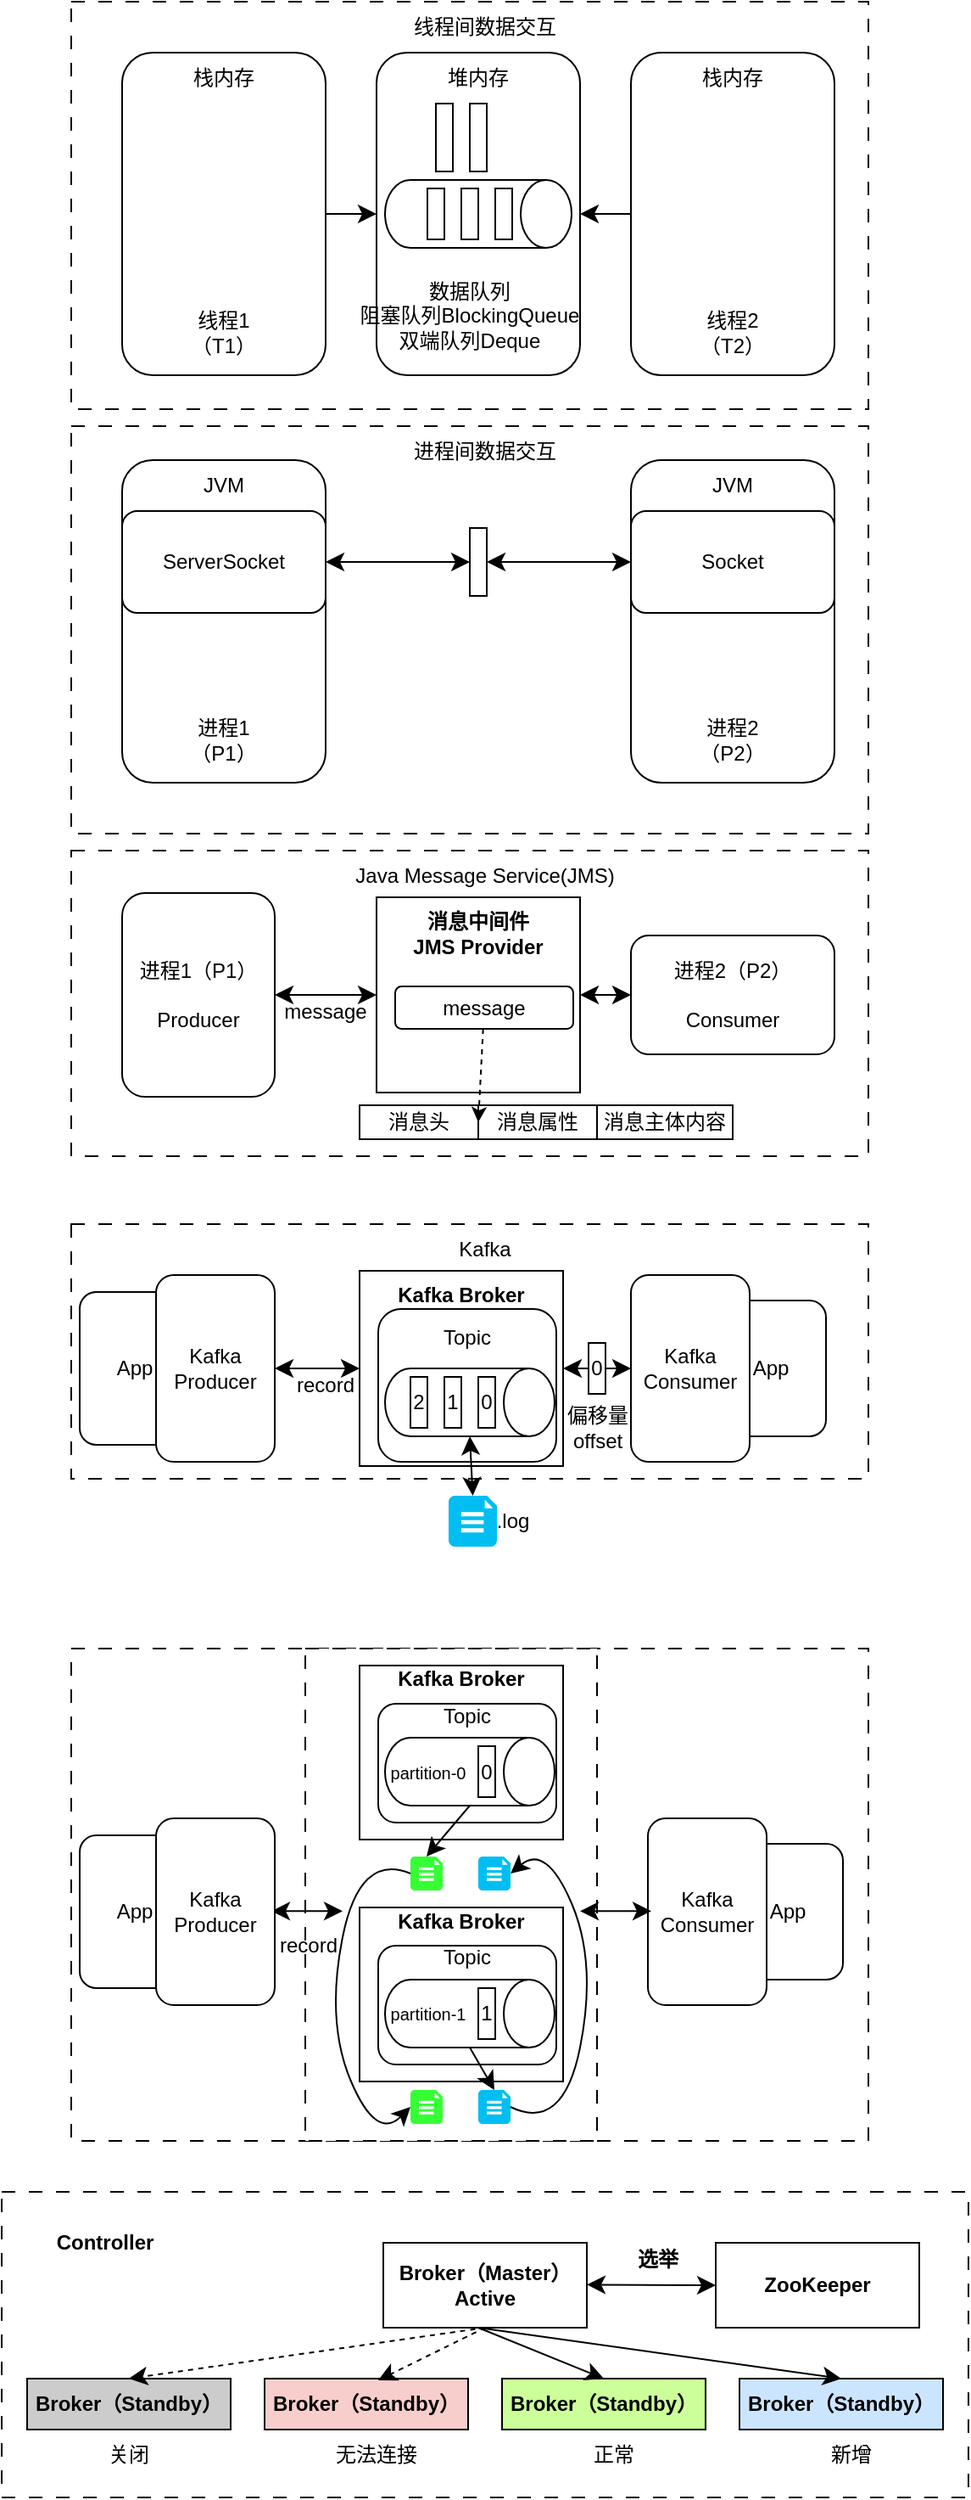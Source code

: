 <mxfile version="28.2.6">
  <diagram name="第 1 页" id="5BtlQXgvriHQuw9evYZK">
    <mxGraphModel dx="773" dy="365" grid="1" gridSize="10" guides="1" tooltips="1" connect="1" arrows="1" fold="1" page="1" pageScale="1" pageWidth="827" pageHeight="1169" math="0" shadow="0">
      <root>
        <mxCell id="0" />
        <mxCell id="1" parent="0" />
        <mxCell id="c5aSLV_P5iDfDfkf1W3S-2" value="" style="rounded=0;whiteSpace=wrap;html=1;dashed=1;dashPattern=8 8;align=left;" vertex="1" parent="1">
          <mxGeometry x="129" y="1380" width="570" height="180" as="geometry" />
        </mxCell>
        <mxCell id="Z-SN7MBsSyZbgGFgeS7H-33" value="" style="rounded=0;whiteSpace=wrap;html=1;dashed=1;dashPattern=8 8;" parent="1" vertex="1">
          <mxGeometry x="170" y="1060" width="470" height="290" as="geometry" />
        </mxCell>
        <mxCell id="Z-SN7MBsSyZbgGFgeS7H-58" value="" style="rounded=0;whiteSpace=wrap;html=1;dashed=1;dashPattern=8 8;" parent="1" vertex="1">
          <mxGeometry x="308" y="1060" width="172" height="290" as="geometry" />
        </mxCell>
        <mxCell id="UU_-enF2i6DZzuisgXym-22" value="" style="rounded=0;whiteSpace=wrap;html=1;dashed=1;dashPattern=8 8;" parent="1" vertex="1">
          <mxGeometry x="170" y="340" width="470" height="240" as="geometry" />
        </mxCell>
        <mxCell id="UU_-enF2i6DZzuisgXym-1" value="" style="rounded=0;whiteSpace=wrap;html=1;dashed=1;dashPattern=8 8;" parent="1" vertex="1">
          <mxGeometry x="170" y="90" width="470" height="240" as="geometry" />
        </mxCell>
        <mxCell id="UU_-enF2i6DZzuisgXym-2" value="" style="rounded=1;whiteSpace=wrap;html=1;" parent="1" vertex="1">
          <mxGeometry x="200" y="120" width="120" height="190" as="geometry" />
        </mxCell>
        <mxCell id="UU_-enF2i6DZzuisgXym-3" value="" style="rounded=1;whiteSpace=wrap;html=1;" parent="1" vertex="1">
          <mxGeometry x="500" y="120" width="120" height="190" as="geometry" />
        </mxCell>
        <mxCell id="UU_-enF2i6DZzuisgXym-4" value="栈内存" style="text;html=1;align=center;verticalAlign=middle;whiteSpace=wrap;rounded=0;" parent="1" vertex="1">
          <mxGeometry x="230" y="120" width="60" height="30" as="geometry" />
        </mxCell>
        <mxCell id="UU_-enF2i6DZzuisgXym-5" value="栈内存" style="text;html=1;align=center;verticalAlign=middle;whiteSpace=wrap;rounded=0;" parent="1" vertex="1">
          <mxGeometry x="530" y="120" width="60" height="30" as="geometry" />
        </mxCell>
        <mxCell id="UU_-enF2i6DZzuisgXym-7" value="" style="rounded=1;whiteSpace=wrap;html=1;" parent="1" vertex="1">
          <mxGeometry x="350" y="120" width="120" height="190" as="geometry" />
        </mxCell>
        <mxCell id="UU_-enF2i6DZzuisgXym-8" value="堆内存" style="text;html=1;align=center;verticalAlign=middle;whiteSpace=wrap;rounded=0;" parent="1" vertex="1">
          <mxGeometry x="380" y="120" width="60" height="30" as="geometry" />
        </mxCell>
        <mxCell id="UU_-enF2i6DZzuisgXym-9" value="线程1（T1）" style="text;html=1;align=center;verticalAlign=middle;whiteSpace=wrap;rounded=0;" parent="1" vertex="1">
          <mxGeometry x="230" y="270" width="60" height="30" as="geometry" />
        </mxCell>
        <mxCell id="UU_-enF2i6DZzuisgXym-10" value="线程2（T2）" style="text;html=1;align=center;verticalAlign=middle;whiteSpace=wrap;rounded=0;" parent="1" vertex="1">
          <mxGeometry x="530" y="270" width="60" height="30" as="geometry" />
        </mxCell>
        <mxCell id="UU_-enF2i6DZzuisgXym-11" value="" style="rounded=0;whiteSpace=wrap;html=1;" parent="1" vertex="1">
          <mxGeometry x="385" y="150" width="10" height="40" as="geometry" />
        </mxCell>
        <mxCell id="UU_-enF2i6DZzuisgXym-12" value="" style="rounded=0;whiteSpace=wrap;html=1;" parent="1" vertex="1">
          <mxGeometry x="405" y="150" width="10" height="40" as="geometry" />
        </mxCell>
        <mxCell id="UU_-enF2i6DZzuisgXym-14" value="" style="endArrow=classic;html=1;rounded=0;fontSize=12;startSize=8;endSize=8;curved=1;exitX=1;exitY=0.5;exitDx=0;exitDy=0;" parent="1" source="UU_-enF2i6DZzuisgXym-2" target="UU_-enF2i6DZzuisgXym-7" edge="1">
          <mxGeometry width="50" height="50" relative="1" as="geometry">
            <mxPoint x="430" y="280" as="sourcePoint" />
            <mxPoint x="480" y="230" as="targetPoint" />
          </mxGeometry>
        </mxCell>
        <mxCell id="UU_-enF2i6DZzuisgXym-15" value="" style="endArrow=classic;html=1;rounded=0;fontSize=12;startSize=8;endSize=8;curved=1;exitX=1;exitY=0.5;exitDx=0;exitDy=0;" parent="1" edge="1">
          <mxGeometry width="50" height="50" relative="1" as="geometry">
            <mxPoint x="500" y="215" as="sourcePoint" />
            <mxPoint x="470" y="215" as="targetPoint" />
          </mxGeometry>
        </mxCell>
        <mxCell id="UU_-enF2i6DZzuisgXym-16" value="" style="shape=cylinder3;whiteSpace=wrap;html=1;boundedLbl=1;backgroundOutline=1;size=15;rotation=90;" parent="1" vertex="1">
          <mxGeometry x="390" y="160" width="40" height="110" as="geometry" />
        </mxCell>
        <mxCell id="UU_-enF2i6DZzuisgXym-17" value="" style="rounded=0;whiteSpace=wrap;html=1;" parent="1" vertex="1">
          <mxGeometry x="420" y="200" width="10" height="30" as="geometry" />
        </mxCell>
        <mxCell id="UU_-enF2i6DZzuisgXym-18" value="" style="rounded=0;whiteSpace=wrap;html=1;" parent="1" vertex="1">
          <mxGeometry x="400" y="200" width="10" height="30" as="geometry" />
        </mxCell>
        <mxCell id="UU_-enF2i6DZzuisgXym-19" value="" style="rounded=0;whiteSpace=wrap;html=1;" parent="1" vertex="1">
          <mxGeometry x="380" y="200" width="10" height="30" as="geometry" />
        </mxCell>
        <mxCell id="UU_-enF2i6DZzuisgXym-20" value="数据队列&lt;div&gt;阻塞队列BlockingQueue&lt;/div&gt;&lt;div&gt;双端队列Deque&lt;/div&gt;" style="text;html=1;align=center;verticalAlign=middle;whiteSpace=wrap;rounded=0;" parent="1" vertex="1">
          <mxGeometry x="330" y="260" width="150" height="30" as="geometry" />
        </mxCell>
        <mxCell id="UU_-enF2i6DZzuisgXym-21" value="线程间数据交互" style="text;html=1;align=center;verticalAlign=middle;whiteSpace=wrap;rounded=0;" parent="1" vertex="1">
          <mxGeometry x="348" y="90" width="132" height="30" as="geometry" />
        </mxCell>
        <mxCell id="UU_-enF2i6DZzuisgXym-25" value="" style="rounded=1;whiteSpace=wrap;html=1;" parent="1" vertex="1">
          <mxGeometry x="200" y="360" width="120" height="190" as="geometry" />
        </mxCell>
        <mxCell id="UU_-enF2i6DZzuisgXym-23" value="JVM" style="text;html=1;align=center;verticalAlign=middle;whiteSpace=wrap;rounded=0;" parent="1" vertex="1">
          <mxGeometry x="230" y="360" width="60" height="30" as="geometry" />
        </mxCell>
        <mxCell id="UU_-enF2i6DZzuisgXym-24" value="进程1（P1）" style="text;html=1;align=center;verticalAlign=middle;whiteSpace=wrap;rounded=0;" parent="1" vertex="1">
          <mxGeometry x="230" y="510" width="60" height="30" as="geometry" />
        </mxCell>
        <mxCell id="UU_-enF2i6DZzuisgXym-27" value="" style="rounded=1;whiteSpace=wrap;html=1;" parent="1" vertex="1">
          <mxGeometry x="500" y="360" width="120" height="190" as="geometry" />
        </mxCell>
        <mxCell id="UU_-enF2i6DZzuisgXym-29" value="JVM" style="text;html=1;align=center;verticalAlign=middle;whiteSpace=wrap;rounded=0;" parent="1" vertex="1">
          <mxGeometry x="530" y="360" width="60" height="30" as="geometry" />
        </mxCell>
        <mxCell id="UU_-enF2i6DZzuisgXym-30" value="进程2（P2）" style="text;html=1;align=center;verticalAlign=middle;whiteSpace=wrap;rounded=0;" parent="1" vertex="1">
          <mxGeometry x="530" y="510" width="60" height="30" as="geometry" />
        </mxCell>
        <mxCell id="UU_-enF2i6DZzuisgXym-31" value="ServerSocket" style="rounded=1;whiteSpace=wrap;html=1;" parent="1" vertex="1">
          <mxGeometry x="200" y="390" width="120" height="60" as="geometry" />
        </mxCell>
        <mxCell id="UU_-enF2i6DZzuisgXym-32" value="Socket" style="rounded=1;whiteSpace=wrap;html=1;" parent="1" vertex="1">
          <mxGeometry x="500" y="390" width="120" height="60" as="geometry" />
        </mxCell>
        <mxCell id="UU_-enF2i6DZzuisgXym-33" value="" style="endArrow=classic;startArrow=classic;html=1;rounded=0;fontSize=12;startSize=8;endSize=8;curved=1;exitX=1;exitY=0.5;exitDx=0;exitDy=0;" parent="1" source="UU_-enF2i6DZzuisgXym-13" target="UU_-enF2i6DZzuisgXym-32" edge="1">
          <mxGeometry width="50" height="50" relative="1" as="geometry">
            <mxPoint x="370" y="440" as="sourcePoint" />
            <mxPoint x="420" y="390" as="targetPoint" />
          </mxGeometry>
        </mxCell>
        <mxCell id="UU_-enF2i6DZzuisgXym-34" value="" style="endArrow=classic;startArrow=classic;html=1;rounded=0;fontSize=12;startSize=8;endSize=8;curved=1;exitX=1;exitY=0.5;exitDx=0;exitDy=0;" parent="1" source="UU_-enF2i6DZzuisgXym-31" target="UU_-enF2i6DZzuisgXym-13" edge="1">
          <mxGeometry width="50" height="50" relative="1" as="geometry">
            <mxPoint x="320" y="420" as="sourcePoint" />
            <mxPoint x="500" y="420" as="targetPoint" />
          </mxGeometry>
        </mxCell>
        <mxCell id="UU_-enF2i6DZzuisgXym-13" value="" style="rounded=0;whiteSpace=wrap;html=1;" parent="1" vertex="1">
          <mxGeometry x="405" y="400" width="10" height="40" as="geometry" />
        </mxCell>
        <mxCell id="UU_-enF2i6DZzuisgXym-35" value="进程间数据交互" style="text;html=1;align=center;verticalAlign=middle;whiteSpace=wrap;rounded=0;" parent="1" vertex="1">
          <mxGeometry x="348" y="340" width="132" height="30" as="geometry" />
        </mxCell>
        <mxCell id="-UnYtMslYaIjnJXysXKQ-1" value="" style="rounded=0;whiteSpace=wrap;html=1;dashed=1;dashPattern=8 8;" parent="1" vertex="1">
          <mxGeometry x="170" y="590" width="470" height="180" as="geometry" />
        </mxCell>
        <mxCell id="-UnYtMslYaIjnJXysXKQ-2" value="进程1（P1）&lt;div&gt;&lt;br&gt;&lt;div&gt;Producer&lt;/div&gt;&lt;/div&gt;" style="rounded=1;whiteSpace=wrap;html=1;" parent="1" vertex="1">
          <mxGeometry x="200" y="615" width="90" height="120" as="geometry" />
        </mxCell>
        <mxCell id="-UnYtMslYaIjnJXysXKQ-5" value="进程2（P2）&lt;div&gt;&lt;br&gt;&lt;/div&gt;&lt;div&gt;Consumer&lt;/div&gt;" style="rounded=1;whiteSpace=wrap;html=1;" parent="1" vertex="1">
          <mxGeometry x="500" y="640" width="120" height="70" as="geometry" />
        </mxCell>
        <mxCell id="-UnYtMslYaIjnJXysXKQ-10" value="" style="endArrow=classic;startArrow=classic;html=1;rounded=0;fontSize=12;startSize=8;endSize=8;curved=1;exitX=1;exitY=0.5;exitDx=0;exitDy=0;entryX=0;entryY=0.5;entryDx=0;entryDy=0;" parent="1" source="-UnYtMslYaIjnJXysXKQ-15" target="-UnYtMslYaIjnJXysXKQ-5" edge="1">
          <mxGeometry width="50" height="50" relative="1" as="geometry">
            <mxPoint x="370" y="690" as="sourcePoint" />
            <mxPoint x="500" y="670" as="targetPoint" />
          </mxGeometry>
        </mxCell>
        <mxCell id="-UnYtMslYaIjnJXysXKQ-16" value="" style="endArrow=classic;startArrow=classic;html=1;rounded=0;fontSize=12;startSize=8;endSize=8;curved=1;exitX=1;exitY=0.5;exitDx=0;exitDy=0;" parent="1" source="-UnYtMslYaIjnJXysXKQ-2" target="-UnYtMslYaIjnJXysXKQ-15" edge="1">
          <mxGeometry width="50" height="50" relative="1" as="geometry">
            <mxPoint x="360" y="700" as="sourcePoint" />
            <mxPoint x="500" y="670" as="targetPoint" />
          </mxGeometry>
        </mxCell>
        <mxCell id="-UnYtMslYaIjnJXysXKQ-15" value="&lt;div&gt;&lt;div&gt;&lt;b&gt;消息中间件&lt;/b&gt;&lt;/div&gt;&lt;/div&gt;&lt;div&gt;&lt;b&gt;JMS Provider&lt;/b&gt;&lt;/div&gt;&lt;div&gt;&lt;br&gt;&lt;/div&gt;&lt;div&gt;&lt;b&gt;&lt;br&gt;&lt;/b&gt;&lt;/div&gt;&lt;div&gt;&lt;b&gt;&lt;br&gt;&lt;/b&gt;&lt;/div&gt;&lt;div&gt;&lt;b&gt;&lt;br&gt;&lt;/b&gt;&lt;/div&gt;&lt;div&gt;&lt;b&gt;&lt;br&gt;&lt;/b&gt;&lt;/div&gt;" style="rounded=0;whiteSpace=wrap;html=1;" parent="1" vertex="1">
          <mxGeometry x="350" y="617.5" width="120" height="115" as="geometry" />
        </mxCell>
        <mxCell id="-UnYtMslYaIjnJXysXKQ-21" value="message" style="text;html=1;align=center;verticalAlign=middle;whiteSpace=wrap;rounded=0;" parent="1" vertex="1">
          <mxGeometry x="290" y="670" width="60" height="30" as="geometry" />
        </mxCell>
        <mxCell id="-UnYtMslYaIjnJXysXKQ-22" value="message" style="rounded=1;whiteSpace=wrap;html=1;" parent="1" vertex="1">
          <mxGeometry x="361" y="670" width="105" height="25" as="geometry" />
        </mxCell>
        <mxCell id="-UnYtMslYaIjnJXysXKQ-23" value="消息头" style="rounded=0;whiteSpace=wrap;html=1;" parent="1" vertex="1">
          <mxGeometry x="340" y="740" width="70" height="20" as="geometry" />
        </mxCell>
        <mxCell id="-UnYtMslYaIjnJXysXKQ-24" value="消息属性" style="rounded=0;whiteSpace=wrap;html=1;" parent="1" vertex="1">
          <mxGeometry x="410" y="740" width="70" height="20" as="geometry" />
        </mxCell>
        <mxCell id="-UnYtMslYaIjnJXysXKQ-25" value="消息主体内容" style="rounded=0;whiteSpace=wrap;html=1;" parent="1" vertex="1">
          <mxGeometry x="480" y="740" width="80" height="20" as="geometry" />
        </mxCell>
        <mxCell id="-UnYtMslYaIjnJXysXKQ-26" value="" style="endArrow=classic;html=1;rounded=0;dashed=1;entryX=0;entryY=0.5;entryDx=0;entryDy=0;" parent="1" source="-UnYtMslYaIjnJXysXKQ-22" target="-UnYtMslYaIjnJXysXKQ-24" edge="1">
          <mxGeometry width="50" height="50" relative="1" as="geometry">
            <mxPoint x="400" y="810" as="sourcePoint" />
            <mxPoint x="410" y="808" as="targetPoint" />
          </mxGeometry>
        </mxCell>
        <mxCell id="-UnYtMslYaIjnJXysXKQ-27" value="Java Message Service(JMS)" style="text;html=1;align=center;verticalAlign=middle;whiteSpace=wrap;rounded=0;" parent="1" vertex="1">
          <mxGeometry x="308" y="590" width="212" height="30" as="geometry" />
        </mxCell>
        <mxCell id="Z-SN7MBsSyZbgGFgeS7H-1" value="" style="rounded=0;whiteSpace=wrap;html=1;dashed=1;dashPattern=8 8;" parent="1" vertex="1">
          <mxGeometry x="170" y="810" width="470" height="150" as="geometry" />
        </mxCell>
        <mxCell id="Z-SN7MBsSyZbgGFgeS7H-4" value="" style="endArrow=classic;startArrow=classic;html=1;rounded=0;fontSize=12;startSize=8;endSize=8;curved=1;exitX=1;exitY=0.5;exitDx=0;exitDy=0;entryX=0;entryY=0.5;entryDx=0;entryDy=0;" parent="1" source="Z-SN7MBsSyZbgGFgeS7H-6" target="Z-SN7MBsSyZbgGFgeS7H-3" edge="1">
          <mxGeometry width="50" height="50" relative="1" as="geometry">
            <mxPoint x="360" y="910" as="sourcePoint" />
            <mxPoint x="490" y="895" as="targetPoint" />
          </mxGeometry>
        </mxCell>
        <mxCell id="Z-SN7MBsSyZbgGFgeS7H-5" value="" style="endArrow=classic;startArrow=classic;html=1;rounded=0;fontSize=12;startSize=8;endSize=8;curved=1;exitX=1;exitY=0.5;exitDx=0;exitDy=0;" parent="1" source="Z-SN7MBsSyZbgGFgeS7H-2" target="Z-SN7MBsSyZbgGFgeS7H-6" edge="1">
          <mxGeometry width="50" height="50" relative="1" as="geometry">
            <mxPoint x="360" y="920" as="sourcePoint" />
            <mxPoint x="500" y="890" as="targetPoint" />
          </mxGeometry>
        </mxCell>
        <mxCell id="Z-SN7MBsSyZbgGFgeS7H-6" value="&lt;div&gt;&lt;div&gt;&lt;b&gt;Kafka Broker&lt;/b&gt;&lt;/div&gt;&lt;/div&gt;&lt;div&gt;&lt;b&gt;&lt;br&gt;&lt;/b&gt;&lt;/div&gt;&lt;div&gt;&lt;b&gt;&lt;br&gt;&lt;/b&gt;&lt;/div&gt;&lt;div&gt;&lt;b&gt;&lt;br&gt;&lt;/b&gt;&lt;/div&gt;&lt;div&gt;&lt;b&gt;&lt;br&gt;&lt;/b&gt;&lt;/div&gt;&lt;div&gt;&lt;b&gt;&lt;br&gt;&lt;/b&gt;&lt;/div&gt;&lt;div&gt;&lt;b&gt;&lt;br&gt;&lt;/b&gt;&lt;/div&gt;" style="rounded=0;whiteSpace=wrap;html=1;" parent="1" vertex="1">
          <mxGeometry x="340" y="837.5" width="120" height="115" as="geometry" />
        </mxCell>
        <mxCell id="Z-SN7MBsSyZbgGFgeS7H-7" value="record" style="text;html=1;align=center;verticalAlign=middle;whiteSpace=wrap;rounded=0;" parent="1" vertex="1">
          <mxGeometry x="290" y="890" width="60" height="30" as="geometry" />
        </mxCell>
        <mxCell id="Z-SN7MBsSyZbgGFgeS7H-8" value="Topic&lt;br&gt;&lt;div&gt;&lt;br&gt;&lt;/div&gt;&lt;div&gt;&lt;br&gt;&lt;/div&gt;&lt;div&gt;&lt;br&gt;&lt;/div&gt;&lt;div&gt;&lt;br&gt;&lt;/div&gt;" style="rounded=1;whiteSpace=wrap;html=1;" parent="1" vertex="1">
          <mxGeometry x="351" y="860" width="105" height="90" as="geometry" />
        </mxCell>
        <mxCell id="Z-SN7MBsSyZbgGFgeS7H-13" value="Kafka" style="text;html=1;align=center;verticalAlign=middle;whiteSpace=wrap;rounded=0;" parent="1" vertex="1">
          <mxGeometry x="308" y="810" width="212" height="30" as="geometry" />
        </mxCell>
        <mxCell id="Z-SN7MBsSyZbgGFgeS7H-22" value="" style="shape=cylinder3;whiteSpace=wrap;html=1;boundedLbl=1;backgroundOutline=1;size=15;rotation=90;" parent="1" vertex="1">
          <mxGeometry x="385" y="865" width="40" height="100" as="geometry" />
        </mxCell>
        <mxCell id="Z-SN7MBsSyZbgGFgeS7H-19" value="2" style="rounded=0;whiteSpace=wrap;html=1;" parent="1" vertex="1">
          <mxGeometry x="370" y="900" width="10" height="30" as="geometry" />
        </mxCell>
        <mxCell id="Z-SN7MBsSyZbgGFgeS7H-20" value="0" style="rounded=0;whiteSpace=wrap;html=1;" parent="1" vertex="1">
          <mxGeometry x="410" y="900" width="10" height="30" as="geometry" />
        </mxCell>
        <mxCell id="Z-SN7MBsSyZbgGFgeS7H-23" value="App" style="rounded=1;whiteSpace=wrap;html=1;" parent="1" vertex="1">
          <mxGeometry x="175" y="850" width="65" height="90" as="geometry" />
        </mxCell>
        <mxCell id="Z-SN7MBsSyZbgGFgeS7H-21" value="1" style="rounded=0;whiteSpace=wrap;html=1;" parent="1" vertex="1">
          <mxGeometry x="390" y="900" width="10" height="30" as="geometry" />
        </mxCell>
        <mxCell id="Z-SN7MBsSyZbgGFgeS7H-24" value="App" style="rounded=1;whiteSpace=wrap;html=1;" parent="1" vertex="1">
          <mxGeometry x="550" y="855" width="65" height="80" as="geometry" />
        </mxCell>
        <mxCell id="Z-SN7MBsSyZbgGFgeS7H-3" value="&lt;div&gt;Kafka&lt;/div&gt;&lt;div&gt;Consumer&lt;/div&gt;" style="rounded=1;whiteSpace=wrap;html=1;" parent="1" vertex="1">
          <mxGeometry x="500" y="840" width="70" height="110" as="geometry" />
        </mxCell>
        <mxCell id="Z-SN7MBsSyZbgGFgeS7H-2" value="&lt;div&gt;Kafka&lt;br&gt;&lt;div&gt;Producer&lt;/div&gt;&lt;/div&gt;" style="rounded=1;whiteSpace=wrap;html=1;" parent="1" vertex="1">
          <mxGeometry x="220" y="840" width="70" height="110" as="geometry" />
        </mxCell>
        <mxCell id="Z-SN7MBsSyZbgGFgeS7H-25" value="0" style="rounded=0;whiteSpace=wrap;html=1;" parent="1" vertex="1">
          <mxGeometry x="475" y="880" width="10" height="30" as="geometry" />
        </mxCell>
        <mxCell id="Z-SN7MBsSyZbgGFgeS7H-26" value="" style="verticalLabelPosition=bottom;html=1;verticalAlign=top;align=center;strokeColor=none;fillColor=#00BEF2;shape=mxgraph.azure.file_2;pointerEvents=1;" parent="1" vertex="1">
          <mxGeometry x="392.5" y="970" width="28.5" height="30" as="geometry" />
        </mxCell>
        <mxCell id="Z-SN7MBsSyZbgGFgeS7H-27" value="" style="endArrow=classic;startArrow=classic;html=1;rounded=0;fontSize=12;startSize=8;endSize=8;curved=1;exitX=1;exitY=0.5;exitDx=0;exitDy=0;entryX=0.5;entryY=0;entryDx=0;entryDy=0;exitPerimeter=0;entryPerimeter=0;" parent="1" source="Z-SN7MBsSyZbgGFgeS7H-22" target="Z-SN7MBsSyZbgGFgeS7H-26" edge="1">
          <mxGeometry width="50" height="50" relative="1" as="geometry">
            <mxPoint x="445" y="1000" as="sourcePoint" />
            <mxPoint x="485" y="1000" as="targetPoint" />
          </mxGeometry>
        </mxCell>
        <mxCell id="Z-SN7MBsSyZbgGFgeS7H-28" value=".log" style="text;html=1;align=center;verticalAlign=middle;resizable=0;points=[];autosize=1;strokeColor=none;fillColor=none;" parent="1" vertex="1">
          <mxGeometry x="410" y="970" width="40" height="30" as="geometry" />
        </mxCell>
        <mxCell id="Z-SN7MBsSyZbgGFgeS7H-29" value="偏移量&lt;br&gt;offset" style="text;html=1;align=center;verticalAlign=middle;resizable=0;points=[];autosize=1;strokeColor=none;fillColor=none;" parent="1" vertex="1">
          <mxGeometry x="450" y="910" width="60" height="40" as="geometry" />
        </mxCell>
        <mxCell id="Z-SN7MBsSyZbgGFgeS7H-31" value="" style="endArrow=classic;startArrow=classic;html=1;rounded=0;fontSize=12;startSize=8;endSize=8;curved=1;exitX=1;exitY=0.5;exitDx=0;exitDy=0;" parent="1" edge="1">
          <mxGeometry width="50" height="50" relative="1" as="geometry">
            <mxPoint x="288" y="1214.66" as="sourcePoint" />
            <mxPoint x="330" y="1214.66" as="targetPoint" />
          </mxGeometry>
        </mxCell>
        <mxCell id="Z-SN7MBsSyZbgGFgeS7H-34" value="&lt;div&gt;&lt;div&gt;&lt;b&gt;Kafka Broker&lt;/b&gt;&lt;/div&gt;&lt;/div&gt;&lt;div&gt;&lt;b&gt;&lt;br&gt;&lt;/b&gt;&lt;/div&gt;&lt;div&gt;&lt;b&gt;&lt;br&gt;&lt;/b&gt;&lt;/div&gt;&lt;div&gt;&lt;b&gt;&lt;br&gt;&lt;/b&gt;&lt;/div&gt;&lt;div&gt;&lt;b&gt;&lt;br&gt;&lt;/b&gt;&lt;/div&gt;&lt;div&gt;&lt;b&gt;&lt;br&gt;&lt;/b&gt;&lt;/div&gt;&lt;div&gt;&lt;b&gt;&lt;br&gt;&lt;/b&gt;&lt;/div&gt;" style="rounded=0;whiteSpace=wrap;html=1;" parent="1" vertex="1">
          <mxGeometry x="340" y="1070" width="120" height="102.5" as="geometry" />
        </mxCell>
        <mxCell id="Z-SN7MBsSyZbgGFgeS7H-35" value="record" style="text;html=1;align=center;verticalAlign=middle;whiteSpace=wrap;rounded=0;" parent="1" vertex="1">
          <mxGeometry x="280" y="1220" width="60" height="30" as="geometry" />
        </mxCell>
        <mxCell id="Z-SN7MBsSyZbgGFgeS7H-36" value="Topic&lt;br&gt;&lt;div&gt;&lt;br&gt;&lt;/div&gt;&lt;div&gt;&lt;br&gt;&lt;/div&gt;&lt;div&gt;&lt;br&gt;&lt;/div&gt;&lt;div&gt;&lt;br&gt;&lt;/div&gt;" style="rounded=1;whiteSpace=wrap;html=1;" parent="1" vertex="1">
          <mxGeometry x="351" y="1092.5" width="105" height="70" as="geometry" />
        </mxCell>
        <mxCell id="Z-SN7MBsSyZbgGFgeS7H-38" value="" style="shape=cylinder3;whiteSpace=wrap;html=1;boundedLbl=1;backgroundOutline=1;size=15;rotation=90;" parent="1" vertex="1">
          <mxGeometry x="385" y="1082.5" width="40" height="100" as="geometry" />
        </mxCell>
        <mxCell id="Z-SN7MBsSyZbgGFgeS7H-40" value="0" style="rounded=0;whiteSpace=wrap;html=1;" parent="1" vertex="1">
          <mxGeometry x="410" y="1117.5" width="10" height="30" as="geometry" />
        </mxCell>
        <mxCell id="Z-SN7MBsSyZbgGFgeS7H-41" value="App" style="rounded=1;whiteSpace=wrap;html=1;" parent="1" vertex="1">
          <mxGeometry x="175" y="1170" width="65" height="90" as="geometry" />
        </mxCell>
        <mxCell id="Z-SN7MBsSyZbgGFgeS7H-43" value="App" style="rounded=1;whiteSpace=wrap;html=1;" parent="1" vertex="1">
          <mxGeometry x="560" y="1175" width="65" height="80" as="geometry" />
        </mxCell>
        <mxCell id="Z-SN7MBsSyZbgGFgeS7H-44" value="&lt;div&gt;Kafka&lt;/div&gt;&lt;div&gt;Consumer&lt;/div&gt;" style="rounded=1;whiteSpace=wrap;html=1;" parent="1" vertex="1">
          <mxGeometry x="510" y="1160" width="70" height="110" as="geometry" />
        </mxCell>
        <mxCell id="Z-SN7MBsSyZbgGFgeS7H-45" value="&lt;div&gt;Kafka&lt;br&gt;&lt;div&gt;Producer&lt;/div&gt;&lt;/div&gt;" style="rounded=1;whiteSpace=wrap;html=1;" parent="1" vertex="1">
          <mxGeometry x="220" y="1160" width="70" height="110" as="geometry" />
        </mxCell>
        <mxCell id="Z-SN7MBsSyZbgGFgeS7H-47" value="" style="verticalLabelPosition=bottom;html=1;verticalAlign=top;align=center;strokeColor=none;fillColor=#33FF33;shape=mxgraph.azure.file_2;pointerEvents=1;" parent="1" vertex="1">
          <mxGeometry x="370" y="1182.5" width="19" height="20" as="geometry" />
        </mxCell>
        <mxCell id="Z-SN7MBsSyZbgGFgeS7H-51" value="&lt;div&gt;&lt;div&gt;&lt;b&gt;Kafka Broker&lt;/b&gt;&lt;/div&gt;&lt;/div&gt;&lt;div&gt;&lt;b&gt;&lt;br&gt;&lt;/b&gt;&lt;/div&gt;&lt;div&gt;&lt;b&gt;&lt;br&gt;&lt;/b&gt;&lt;/div&gt;&lt;div&gt;&lt;b&gt;&lt;br&gt;&lt;/b&gt;&lt;/div&gt;&lt;div&gt;&lt;b&gt;&lt;br&gt;&lt;/b&gt;&lt;/div&gt;&lt;div&gt;&lt;b&gt;&lt;br&gt;&lt;/b&gt;&lt;/div&gt;&lt;div&gt;&lt;b&gt;&lt;br&gt;&lt;/b&gt;&lt;/div&gt;" style="rounded=0;whiteSpace=wrap;html=1;" parent="1" vertex="1">
          <mxGeometry x="340" y="1212.5" width="120" height="102.5" as="geometry" />
        </mxCell>
        <mxCell id="Z-SN7MBsSyZbgGFgeS7H-52" value="Topic&lt;br&gt;&lt;div&gt;&lt;br&gt;&lt;/div&gt;&lt;div&gt;&lt;br&gt;&lt;/div&gt;&lt;div&gt;&lt;br&gt;&lt;/div&gt;&lt;div&gt;&lt;br&gt;&lt;/div&gt;" style="rounded=1;whiteSpace=wrap;html=1;" parent="1" vertex="1">
          <mxGeometry x="351" y="1235" width="105" height="70" as="geometry" />
        </mxCell>
        <mxCell id="Z-SN7MBsSyZbgGFgeS7H-53" value="" style="shape=cylinder3;whiteSpace=wrap;html=1;boundedLbl=1;backgroundOutline=1;size=15;rotation=90;" parent="1" vertex="1">
          <mxGeometry x="385" y="1225" width="40" height="100" as="geometry" />
        </mxCell>
        <mxCell id="Z-SN7MBsSyZbgGFgeS7H-56" value="1" style="rounded=0;whiteSpace=wrap;html=1;" parent="1" vertex="1">
          <mxGeometry x="410" y="1260" width="10" height="30" as="geometry" />
        </mxCell>
        <mxCell id="Z-SN7MBsSyZbgGFgeS7H-59" value="" style="endArrow=classic;startArrow=classic;html=1;rounded=0;fontSize=12;startSize=8;endSize=8;curved=1;exitX=1;exitY=0.5;exitDx=0;exitDy=0;" parent="1" edge="1">
          <mxGeometry width="50" height="50" relative="1" as="geometry">
            <mxPoint x="470" y="1214.66" as="sourcePoint" />
            <mxPoint x="512" y="1214.66" as="targetPoint" />
          </mxGeometry>
        </mxCell>
        <mxCell id="Z-SN7MBsSyZbgGFgeS7H-60" value="" style="verticalLabelPosition=bottom;html=1;verticalAlign=top;align=center;strokeColor=none;fillColor=#00BEF2;shape=mxgraph.azure.file_2;pointerEvents=1;" parent="1" vertex="1">
          <mxGeometry x="410" y="1182.5" width="19" height="20" as="geometry" />
        </mxCell>
        <mxCell id="Z-SN7MBsSyZbgGFgeS7H-61" value="&lt;span style=&quot;font-size: 10px; text-wrap-mode: wrap;&quot;&gt;partition-0&lt;/span&gt;" style="text;html=1;align=center;verticalAlign=middle;resizable=0;points=[];autosize=1;strokeColor=none;fillColor=none;spacing=0;" parent="1" vertex="1">
          <mxGeometry x="350" y="1122.5" width="60" height="20" as="geometry" />
        </mxCell>
        <mxCell id="Z-SN7MBsSyZbgGFgeS7H-64" value="&lt;span style=&quot;font-size: 10px; text-wrap-mode: wrap;&quot;&gt;partition-1&lt;/span&gt;" style="text;html=1;align=center;verticalAlign=middle;resizable=0;points=[];autosize=1;strokeColor=none;fillColor=none;spacing=0;" parent="1" vertex="1">
          <mxGeometry x="350" y="1265" width="60" height="20" as="geometry" />
        </mxCell>
        <mxCell id="Z-SN7MBsSyZbgGFgeS7H-65" value="" style="verticalLabelPosition=bottom;html=1;verticalAlign=top;align=center;strokeColor=none;fillColor=#33FF33;shape=mxgraph.azure.file_2;pointerEvents=1;" parent="1" vertex="1">
          <mxGeometry x="370" y="1320" width="19" height="20" as="geometry" />
        </mxCell>
        <mxCell id="Z-SN7MBsSyZbgGFgeS7H-66" value="" style="verticalLabelPosition=bottom;html=1;verticalAlign=top;align=center;strokeColor=none;fillColor=#00BEF2;shape=mxgraph.azure.file_2;pointerEvents=1;" parent="1" vertex="1">
          <mxGeometry x="410" y="1320" width="19" height="20" as="geometry" />
        </mxCell>
        <mxCell id="Z-SN7MBsSyZbgGFgeS7H-32" value="" style="endArrow=classic;startArrow=none;html=1;rounded=0;fontSize=12;startSize=8;endSize=8;curved=1;exitX=1;exitY=0.5;exitDx=0;exitDy=0;entryX=0.5;entryY=0;entryDx=0;entryDy=0;exitPerimeter=0;entryPerimeter=0;startFill=0;" parent="1" source="Z-SN7MBsSyZbgGFgeS7H-38" target="Z-SN7MBsSyZbgGFgeS7H-47" edge="1">
          <mxGeometry width="50" height="50" relative="1" as="geometry">
            <mxPoint x="445" y="1232.5" as="sourcePoint" />
            <mxPoint x="485" y="1232.5" as="targetPoint" />
          </mxGeometry>
        </mxCell>
        <mxCell id="Z-SN7MBsSyZbgGFgeS7H-68" value="" style="endArrow=classic;startArrow=none;html=1;rounded=0;fontSize=12;startSize=8;endSize=8;curved=1;exitX=1;exitY=0.5;exitDx=0;exitDy=0;entryX=0.5;entryY=0;entryDx=0;entryDy=0;exitPerimeter=0;entryPerimeter=0;startFill=0;" parent="1" source="Z-SN7MBsSyZbgGFgeS7H-53" target="Z-SN7MBsSyZbgGFgeS7H-66" edge="1">
          <mxGeometry width="50" height="50" relative="1" as="geometry">
            <mxPoint x="436.5" y="1360" as="sourcePoint" />
            <mxPoint x="392.5" y="1390" as="targetPoint" />
          </mxGeometry>
        </mxCell>
        <mxCell id="Z-SN7MBsSyZbgGFgeS7H-69" value="" style="endArrow=classic;startArrow=none;html=1;rounded=0;fontSize=12;startSize=8;endSize=8;curved=1;exitX=0;exitY=0.5;exitDx=0;exitDy=0;entryX=0;entryY=0.5;entryDx=0;entryDy=0;exitPerimeter=0;entryPerimeter=0;startFill=0;" parent="1" source="Z-SN7MBsSyZbgGFgeS7H-47" target="Z-SN7MBsSyZbgGFgeS7H-65" edge="1">
          <mxGeometry width="50" height="50" relative="1" as="geometry">
            <mxPoint x="376" y="1370" as="sourcePoint" />
            <mxPoint x="351" y="1400" as="targetPoint" />
            <Array as="points">
              <mxPoint x="340" y="1180" />
              <mxPoint x="320" y="1280" />
              <mxPoint x="350" y="1350" />
            </Array>
          </mxGeometry>
        </mxCell>
        <mxCell id="Z-SN7MBsSyZbgGFgeS7H-71" value="" style="endArrow=classic;startArrow=none;html=1;rounded=0;fontSize=12;startSize=8;endSize=8;curved=1;exitX=1;exitY=0.5;exitDx=0;exitDy=0;entryX=1;entryY=0.5;entryDx=0;entryDy=0;exitPerimeter=0;entryPerimeter=0;startFill=0;" parent="1" source="Z-SN7MBsSyZbgGFgeS7H-66" target="Z-SN7MBsSyZbgGFgeS7H-60" edge="1">
          <mxGeometry width="50" height="50" relative="1" as="geometry">
            <mxPoint x="430" y="1332" as="sourcePoint" />
            <mxPoint x="430" y="1195" as="targetPoint" />
            <Array as="points">
              <mxPoint x="460" y="1345" />
              <mxPoint x="480" y="1245" />
              <mxPoint x="450" y="1175" />
            </Array>
          </mxGeometry>
        </mxCell>
        <mxCell id="c5aSLV_P5iDfDfkf1W3S-1" value="&lt;div&gt;&lt;div&gt;&lt;b&gt;Broker（Master）&lt;br&gt;Active&lt;/b&gt;&lt;/div&gt;&lt;/div&gt;" style="rounded=0;whiteSpace=wrap;html=1;" vertex="1" parent="1">
          <mxGeometry x="354" y="1410" width="120" height="50" as="geometry" />
        </mxCell>
        <mxCell id="c5aSLV_P5iDfDfkf1W3S-3" value="&lt;b&gt;Broker（Standby）&lt;br&gt;&lt;/b&gt;" style="rounded=0;whiteSpace=wrap;html=1;fillColor=#CCCCCC;" vertex="1" parent="1">
          <mxGeometry x="144" y="1490" width="120" height="30" as="geometry" />
        </mxCell>
        <mxCell id="c5aSLV_P5iDfDfkf1W3S-4" value="&lt;b&gt;Broker（Standby）&lt;/b&gt;" style="rounded=0;whiteSpace=wrap;html=1;fillColor=#F8CECC;" vertex="1" parent="1">
          <mxGeometry x="284" y="1490" width="120" height="30" as="geometry" />
        </mxCell>
        <mxCell id="c5aSLV_P5iDfDfkf1W3S-5" value="&lt;b&gt;Broker（Standby）&lt;/b&gt;" style="rounded=0;whiteSpace=wrap;html=1;fillColor=#CCFF99;" vertex="1" parent="1">
          <mxGeometry x="424" y="1490" width="120" height="30" as="geometry" />
        </mxCell>
        <mxCell id="c5aSLV_P5iDfDfkf1W3S-6" value="&lt;b&gt;Broker（Standby）&lt;/b&gt;" style="rounded=0;whiteSpace=wrap;html=1;fillColor=#CCE5FF;" vertex="1" parent="1">
          <mxGeometry x="564" y="1490" width="120" height="30" as="geometry" />
        </mxCell>
        <mxCell id="c5aSLV_P5iDfDfkf1W3S-7" value="关闭" style="text;html=1;align=center;verticalAlign=middle;whiteSpace=wrap;rounded=0;" vertex="1" parent="1">
          <mxGeometry x="174" y="1520" width="60" height="30" as="geometry" />
        </mxCell>
        <mxCell id="c5aSLV_P5iDfDfkf1W3S-8" value="无法连接" style="text;html=1;align=center;verticalAlign=middle;whiteSpace=wrap;rounded=0;" vertex="1" parent="1">
          <mxGeometry x="320" y="1520" width="60" height="30" as="geometry" />
        </mxCell>
        <mxCell id="c5aSLV_P5iDfDfkf1W3S-9" value="正常" style="text;html=1;align=center;verticalAlign=middle;whiteSpace=wrap;rounded=0;" vertex="1" parent="1">
          <mxGeometry x="460" y="1520" width="60" height="30" as="geometry" />
        </mxCell>
        <mxCell id="c5aSLV_P5iDfDfkf1W3S-10" value="新增" style="text;html=1;align=center;verticalAlign=middle;whiteSpace=wrap;rounded=0;" vertex="1" parent="1">
          <mxGeometry x="600" y="1520" width="60" height="30" as="geometry" />
        </mxCell>
        <mxCell id="c5aSLV_P5iDfDfkf1W3S-12" value="" style="endArrow=classic;startArrow=none;html=1;rounded=0;fontSize=12;startSize=8;endSize=8;curved=1;exitX=0.5;exitY=1;exitDx=0;exitDy=0;entryX=0.5;entryY=0;entryDx=0;entryDy=0;startFill=0;dashed=1;" edge="1" parent="1" source="c5aSLV_P5iDfDfkf1W3S-1" target="c5aSLV_P5iDfDfkf1W3S-3">
          <mxGeometry width="50" height="50" relative="1" as="geometry">
            <mxPoint x="397.75" y="1460.5" as="sourcePoint" />
            <mxPoint x="372.75" y="1490.5" as="targetPoint" />
          </mxGeometry>
        </mxCell>
        <mxCell id="c5aSLV_P5iDfDfkf1W3S-13" value="" style="endArrow=classic;startArrow=none;html=1;rounded=0;fontSize=12;startSize=8;endSize=8;curved=1;exitX=0.5;exitY=1;exitDx=0;exitDy=0;entryX=0.558;entryY=0.033;entryDx=0;entryDy=0;startFill=0;dashed=1;entryPerimeter=0;" edge="1" parent="1" source="c5aSLV_P5iDfDfkf1W3S-1" target="c5aSLV_P5iDfDfkf1W3S-4">
          <mxGeometry width="50" height="50" relative="1" as="geometry">
            <mxPoint x="490" y="1480" as="sourcePoint" />
            <mxPoint x="280" y="1510" as="targetPoint" />
          </mxGeometry>
        </mxCell>
        <mxCell id="c5aSLV_P5iDfDfkf1W3S-14" value="" style="endArrow=classic;startArrow=none;html=1;rounded=0;fontSize=12;startSize=8;endSize=8;curved=1;entryX=0.5;entryY=0;entryDx=0;entryDy=0;startFill=0;" edge="1" parent="1" target="c5aSLV_P5iDfDfkf1W3S-5">
          <mxGeometry width="50" height="50" relative="1" as="geometry">
            <mxPoint x="410" y="1460" as="sourcePoint" />
            <mxPoint x="410" y="1541" as="targetPoint" />
          </mxGeometry>
        </mxCell>
        <mxCell id="c5aSLV_P5iDfDfkf1W3S-16" value="" style="endArrow=classic;startArrow=none;html=1;rounded=0;fontSize=12;startSize=8;endSize=8;curved=1;entryX=0.5;entryY=0;entryDx=0;entryDy=0;startFill=0;" edge="1" parent="1" target="c5aSLV_P5iDfDfkf1W3S-6">
          <mxGeometry width="50" height="50" relative="1" as="geometry">
            <mxPoint x="410" y="1460" as="sourcePoint" />
            <mxPoint x="524" y="1500" as="targetPoint" />
          </mxGeometry>
        </mxCell>
        <mxCell id="c5aSLV_P5iDfDfkf1W3S-17" value="Controller" style="text;html=1;whiteSpace=wrap;strokeColor=none;fillColor=none;align=center;verticalAlign=middle;rounded=0;fontStyle=1" vertex="1" parent="1">
          <mxGeometry x="140" y="1390" width="100" height="40" as="geometry" />
        </mxCell>
        <mxCell id="c5aSLV_P5iDfDfkf1W3S-18" value="&lt;div&gt;&lt;div&gt;&lt;b&gt;ZooKeeper&lt;/b&gt;&lt;/div&gt;&lt;/div&gt;" style="rounded=0;whiteSpace=wrap;html=1;" vertex="1" parent="1">
          <mxGeometry x="550" y="1410" width="120" height="50" as="geometry" />
        </mxCell>
        <mxCell id="c5aSLV_P5iDfDfkf1W3S-19" value="" style="endArrow=classic;startArrow=classic;html=1;rounded=0;fontSize=12;startSize=8;endSize=8;curved=1;exitX=1;exitY=0.5;exitDx=0;exitDy=0;entryX=0;entryY=0.5;entryDx=0;entryDy=0;" edge="1" parent="1" target="c5aSLV_P5iDfDfkf1W3S-18">
          <mxGeometry width="50" height="50" relative="1" as="geometry">
            <mxPoint x="474" y="1434.66" as="sourcePoint" />
            <mxPoint x="516" y="1434.66" as="targetPoint" />
          </mxGeometry>
        </mxCell>
        <mxCell id="c5aSLV_P5iDfDfkf1W3S-20" value="选举" style="text;html=1;whiteSpace=wrap;strokeColor=none;fillColor=none;align=center;verticalAlign=middle;rounded=0;fontStyle=1" vertex="1" parent="1">
          <mxGeometry x="466" y="1400" width="100" height="40" as="geometry" />
        </mxCell>
      </root>
    </mxGraphModel>
  </diagram>
</mxfile>
